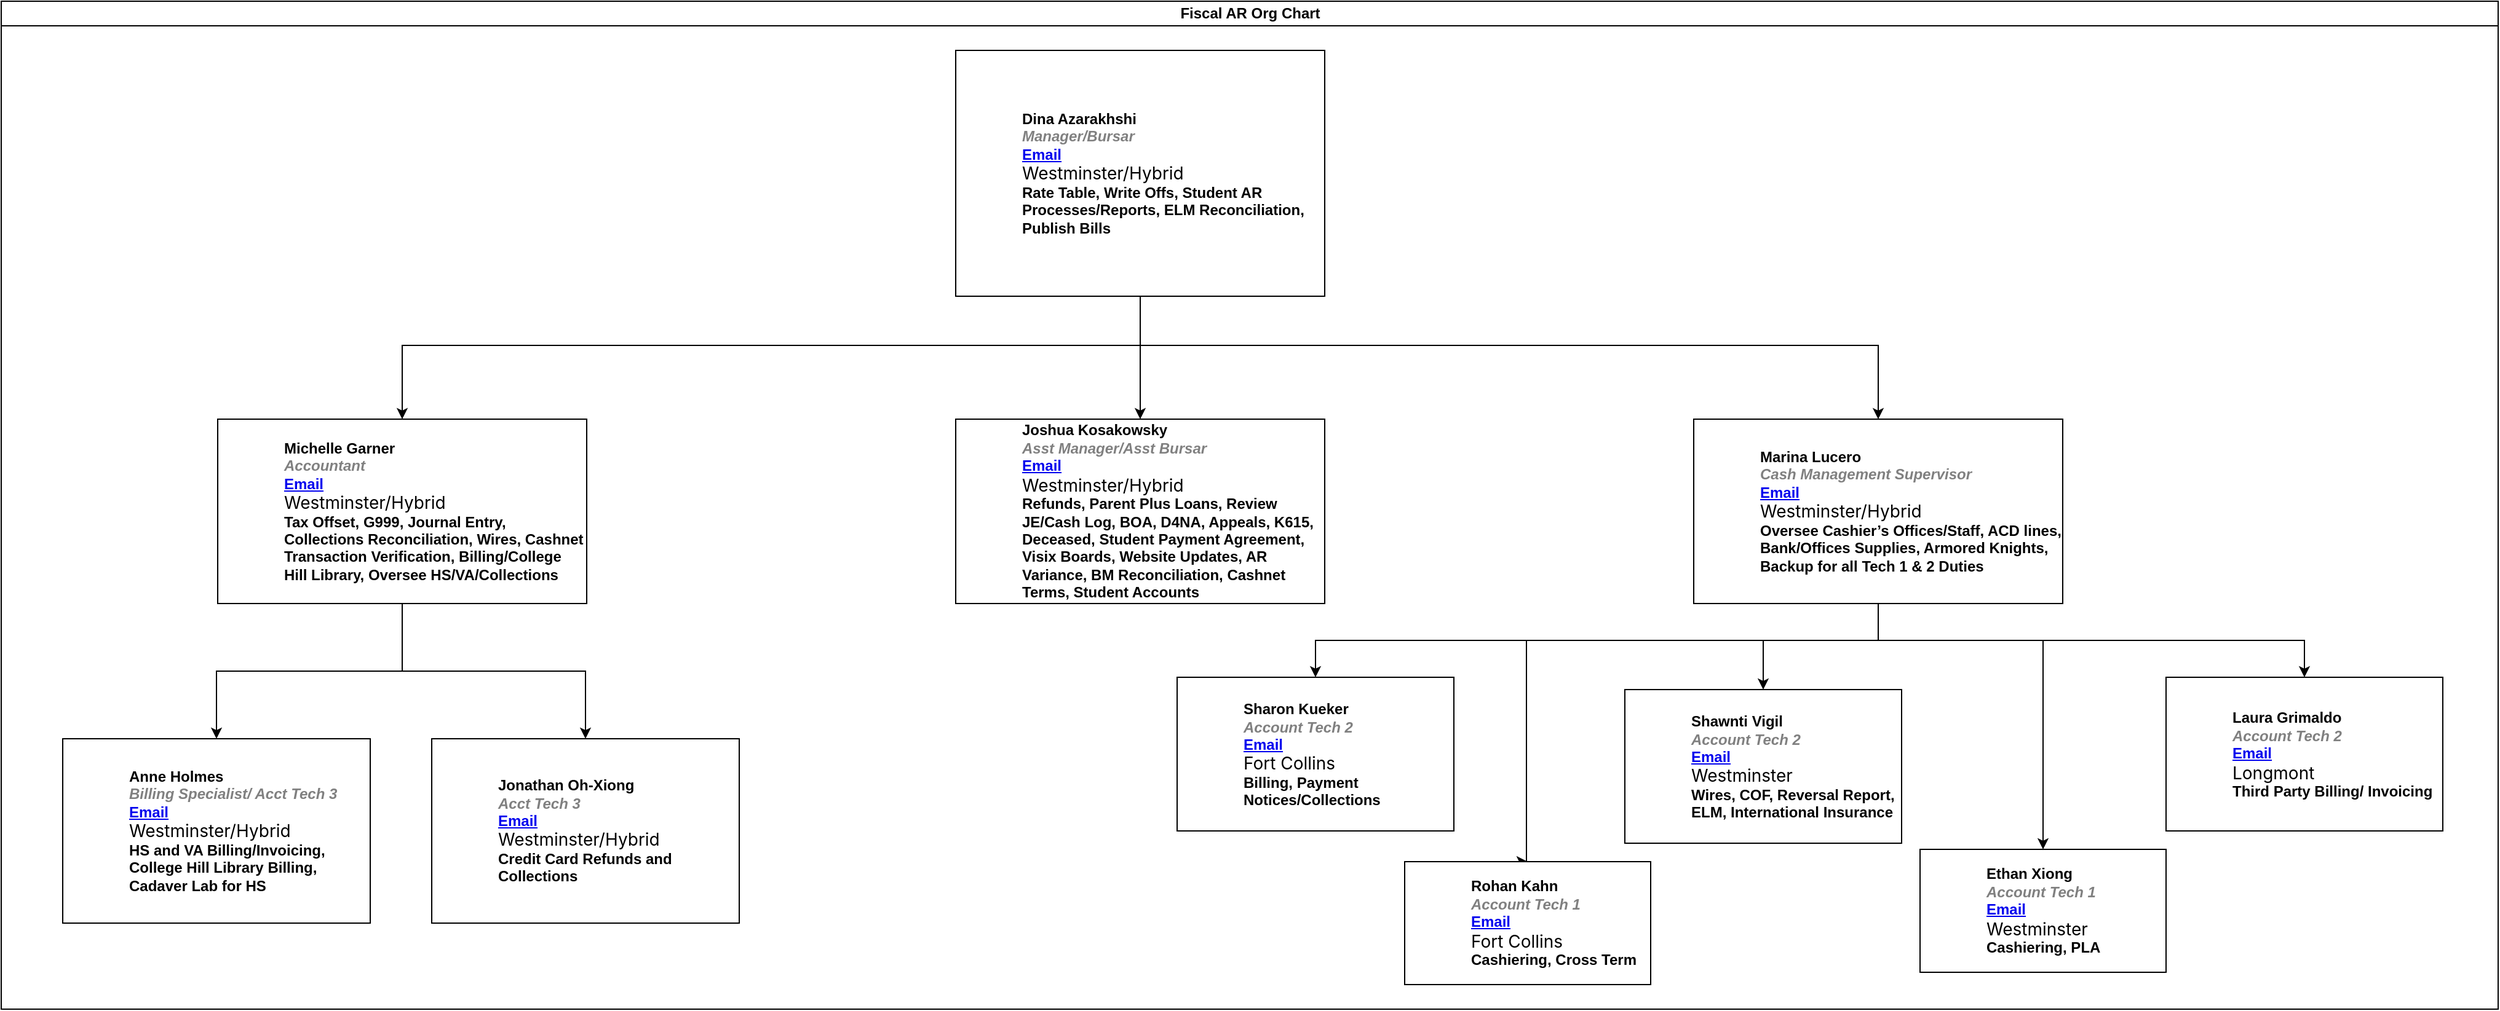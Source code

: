 <mxfile version="28.2.5" pages="3">
  <diagram id="prtHgNgQTEPvFCAcTncT" name="Current">
    <mxGraphModel dx="2216" dy="954" grid="1" gridSize="10" guides="1" tooltips="1" connect="1" arrows="1" fold="1" page="1" pageScale="1" pageWidth="827" pageHeight="1169" math="0" shadow="0">
      <root>
        <mxCell id="0" />
        <mxCell id="1" parent="0" />
        <mxCell id="dNxyNK7c78bLwvsdeMH5-11" value="Fiscal AR Org Chart" style="swimlane;html=1;startSize=20;horizontal=1;containerType=tree;glass=0;swimlaneLine=1;rounded=0;shadow=0;" parent="1" vertex="1">
          <mxGeometry width="2030" height="820" as="geometry">
            <mxRectangle x="-290" y="60" width="150" height="30" as="alternateBounds" />
          </mxGeometry>
        </mxCell>
        <mxCell id="KOA3y_Gjj6j5qlT28fj2-54" style="edgeStyle=orthogonalEdgeStyle;rounded=0;orthogonalLoop=1;jettySize=auto;html=1;entryX=0.5;entryY=0;entryDx=0;entryDy=0;" parent="dNxyNK7c78bLwvsdeMH5-11" source="dNxyNK7c78bLwvsdeMH5-12" target="dNxyNK7c78bLwvsdeMH5-16" edge="1">
          <mxGeometry relative="1" as="geometry" />
        </mxCell>
        <mxCell id="KOA3y_Gjj6j5qlT28fj2-55" style="edgeStyle=orthogonalEdgeStyle;rounded=0;orthogonalLoop=1;jettySize=auto;html=1;" parent="dNxyNK7c78bLwvsdeMH5-11" source="dNxyNK7c78bLwvsdeMH5-12" target="dNxyNK7c78bLwvsdeMH5-14" edge="1">
          <mxGeometry relative="1" as="geometry">
            <Array as="points">
              <mxPoint x="926" y="280" />
              <mxPoint x="326" y="280" />
            </Array>
          </mxGeometry>
        </mxCell>
        <mxCell id="KOA3y_Gjj6j5qlT28fj2-56" style="edgeStyle=orthogonalEdgeStyle;rounded=0;orthogonalLoop=1;jettySize=auto;html=1;entryX=0.5;entryY=0;entryDx=0;entryDy=0;" parent="dNxyNK7c78bLwvsdeMH5-11" source="dNxyNK7c78bLwvsdeMH5-12" target="dNxyNK7c78bLwvsdeMH5-18" edge="1">
          <mxGeometry relative="1" as="geometry">
            <Array as="points">
              <mxPoint x="926" y="280" />
              <mxPoint x="1526" y="280" />
            </Array>
          </mxGeometry>
        </mxCell>
        <UserObject label="%name%&lt;br&gt;&lt;i style=&quot;color: gray;&quot;&gt;%position%&lt;/i&gt;&lt;br&gt;&lt;a href=&quot;mailto:%email%&quot;&gt;Email&lt;/a&gt;&lt;div&gt;&lt;span style=&quot;font-family: -apple-system, BlinkMacSystemFont, &amp;quot;Segoe UI Variable&amp;quot;, &amp;quot;Segoe UI&amp;quot;, system-ui, ui-sans-serif, Helvetica, Arial, sans-serif, &amp;quot;Apple Color Emoji&amp;quot;, &amp;quot;Segoe UI Emoji&amp;quot;; font-size: 14px; font-weight: 400; background-color: rgb(255, 255, 255);&quot;&gt;%location%&lt;/span&gt;&lt;/div&gt;&lt;div&gt;%Duties%&lt;/div&gt;" name="Dina Azarakhshi" position="Manager/Bursar" location="Westminster/Hybrid" email="Dina.Azarakhshi@frontrange.edu" placeholders="1" link="" Duties="Rate Table, Write Offs, Student AR Processes/Reports, ELM Reconciliation, Publish Bills" id="dNxyNK7c78bLwvsdeMH5-12">
          <mxCell style="label;image=https://cdn3.iconfinder.com/data/icons/user-avatars-1/512/users-3-128.png;whiteSpace=wrap;html=1;rounded=0;glass=0;treeMoving=1;treeFolding=1;" parent="dNxyNK7c78bLwvsdeMH5-11" vertex="1">
            <mxGeometry x="776" y="40" width="300" height="200" as="geometry" />
          </mxCell>
        </UserObject>
        <mxCell id="KOA3y_Gjj6j5qlT28fj2-6" style="edgeStyle=orthogonalEdgeStyle;rounded=0;orthogonalLoop=1;jettySize=auto;html=1;entryX=0.5;entryY=0;entryDx=0;entryDy=0;" parent="dNxyNK7c78bLwvsdeMH5-11" source="dNxyNK7c78bLwvsdeMH5-14" target="KOA3y_Gjj6j5qlT28fj2-5" edge="1">
          <mxGeometry relative="1" as="geometry" />
        </mxCell>
        <UserObject label="%name%&lt;br&gt;&lt;i style=&quot;color: gray;&quot;&gt;%position%&lt;/i&gt;&lt;br&gt;&lt;a href=&quot;mailto:%email%&quot;&gt;Email&lt;/a&gt;&lt;div&gt;&lt;span style=&quot;font-family: -apple-system, BlinkMacSystemFont, &amp;quot;Segoe UI Variable&amp;quot;, &amp;quot;Segoe UI&amp;quot;, system-ui, ui-sans-serif, Helvetica, Arial, sans-serif, &amp;quot;Apple Color Emoji&amp;quot;, &amp;quot;Segoe UI Emoji&amp;quot;; font-size: 14px; font-weight: 400; background-color: rgb(255, 255, 255);&quot;&gt;%location%&lt;/span&gt;&lt;/div&gt;&lt;div&gt;%Duties%&lt;/div&gt;" name="Michelle Garner" position="Accountant" location="Westminster/Hybrid" email="Michelle.Garner@frontrange.edu" placeholders="1" link="" Duties="Tax Offset, G999, Journal Entry, Collections Reconciliation, Wires, Cashnet Transaction Verification, Billing/College Hill Library, Oversee HS/VA/Collections" id="dNxyNK7c78bLwvsdeMH5-14">
          <mxCell style="label;image=https://cdn3.iconfinder.com/data/icons/user-avatars-1/512/users-10-3-128.png;whiteSpace=wrap;html=1;rounded=0;glass=0;treeFolding=1;treeMoving=1;" parent="dNxyNK7c78bLwvsdeMH5-11" vertex="1">
            <mxGeometry x="176" y="340" width="300" height="150" as="geometry" />
          </mxCell>
        </UserObject>
        <UserObject label="%name%&lt;br&gt;&lt;i style=&quot;color: gray;&quot;&gt;%position%&lt;/i&gt;&lt;br&gt;&lt;a href=&quot;mailto:%email%&quot;&gt;Email&lt;/a&gt;&lt;div&gt;&lt;span style=&quot;font-family: -apple-system, BlinkMacSystemFont, &amp;quot;Segoe UI Variable&amp;quot;, &amp;quot;Segoe UI&amp;quot;, system-ui, ui-sans-serif, Helvetica, Arial, sans-serif, &amp;quot;Apple Color Emoji&amp;quot;, &amp;quot;Segoe UI Emoji&amp;quot;; font-size: 14px; font-weight: 400; background-color: rgb(255, 255, 255);&quot;&gt;%location%&lt;/span&gt;&lt;/div&gt;&lt;div&gt;%Duties%&lt;/div&gt;" name="Joshua Kosakowsky" position="Asst Manager/Asst Bursar" location="Westminster/Hybrid" email="Joshua.Kosakowsky@frontrange.edu" placeholders="1" link="" Duties="Refunds, Parent Plus Loans, Review JE/Cash Log, BOA, D4NA, Appeals, K615, Deceased, Student Payment Agreement, Visix Boards, Website Updates, AR Variance, BM Reconciliation, Cashnet Terms, Student Accounts" id="dNxyNK7c78bLwvsdeMH5-16">
          <mxCell style="label;image=https://cdn3.iconfinder.com/data/icons/user-avatars-1/512/users-9-2-128.png;whiteSpace=wrap;html=1;rounded=0;glass=0;treeFolding=1;treeMoving=1;" parent="dNxyNK7c78bLwvsdeMH5-11" vertex="1">
            <mxGeometry x="776" y="340" width="300" height="150" as="geometry" />
          </mxCell>
        </UserObject>
        <mxCell id="KOA3y_Gjj6j5qlT28fj2-43" style="edgeStyle=orthogonalEdgeStyle;rounded=0;orthogonalLoop=1;jettySize=auto;html=1;entryX=0.5;entryY=0;entryDx=0;entryDy=0;" parent="dNxyNK7c78bLwvsdeMH5-11" source="dNxyNK7c78bLwvsdeMH5-18" target="KOA3y_Gjj6j5qlT28fj2-17" edge="1">
          <mxGeometry relative="1" as="geometry">
            <Array as="points">
              <mxPoint x="1526" y="520" />
              <mxPoint x="1069" y="520" />
            </Array>
          </mxGeometry>
        </mxCell>
        <mxCell id="KOA3y_Gjj6j5qlT28fj2-44" style="rounded=0;orthogonalLoop=1;jettySize=auto;html=1;entryX=0.5;entryY=0;entryDx=0;entryDy=0;edgeStyle=orthogonalEdgeStyle;" parent="dNxyNK7c78bLwvsdeMH5-11" source="dNxyNK7c78bLwvsdeMH5-18" target="KOA3y_Gjj6j5qlT28fj2-28" edge="1">
          <mxGeometry relative="1" as="geometry">
            <Array as="points">
              <mxPoint x="1526" y="520" />
              <mxPoint x="1432" y="520" />
            </Array>
          </mxGeometry>
        </mxCell>
        <mxCell id="KOA3y_Gjj6j5qlT28fj2-45" style="edgeStyle=orthogonalEdgeStyle;rounded=0;orthogonalLoop=1;jettySize=auto;html=1;entryX=0.5;entryY=0;entryDx=0;entryDy=0;" parent="dNxyNK7c78bLwvsdeMH5-11" source="dNxyNK7c78bLwvsdeMH5-18" target="KOA3y_Gjj6j5qlT28fj2-21" edge="1">
          <mxGeometry relative="1" as="geometry">
            <Array as="points">
              <mxPoint x="1526" y="520" />
              <mxPoint x="1240" y="520" />
              <mxPoint x="1240" y="700" />
            </Array>
          </mxGeometry>
        </mxCell>
        <mxCell id="KOA3y_Gjj6j5qlT28fj2-47" style="edgeStyle=orthogonalEdgeStyle;rounded=0;orthogonalLoop=1;jettySize=auto;html=1;entryX=0.5;entryY=0;entryDx=0;entryDy=0;" parent="dNxyNK7c78bLwvsdeMH5-11" source="dNxyNK7c78bLwvsdeMH5-18" target="KOA3y_Gjj6j5qlT28fj2-32" edge="1">
          <mxGeometry relative="1" as="geometry">
            <Array as="points">
              <mxPoint x="1526" y="520" />
              <mxPoint x="1660" y="520" />
            </Array>
          </mxGeometry>
        </mxCell>
        <mxCell id="KOA3y_Gjj6j5qlT28fj2-51" style="edgeStyle=orthogonalEdgeStyle;rounded=0;orthogonalLoop=1;jettySize=auto;html=1;entryX=0.5;entryY=0;entryDx=0;entryDy=0;" parent="dNxyNK7c78bLwvsdeMH5-11" source="dNxyNK7c78bLwvsdeMH5-18" target="KOA3y_Gjj6j5qlT28fj2-34" edge="1">
          <mxGeometry relative="1" as="geometry">
            <Array as="points">
              <mxPoint x="1526" y="520" />
              <mxPoint x="1873" y="520" />
            </Array>
          </mxGeometry>
        </mxCell>
        <UserObject label="%name%&lt;br&gt;&lt;i style=&quot;color: gray;&quot;&gt;%position%&lt;/i&gt;&lt;br&gt;&lt;a href=&quot;mailto:%email%&quot;&gt;Email&lt;/a&gt;&lt;div&gt;&lt;span style=&quot;font-family: -apple-system, BlinkMacSystemFont, &amp;quot;Segoe UI Variable&amp;quot;, &amp;quot;Segoe UI&amp;quot;, system-ui, ui-sans-serif, Helvetica, Arial, sans-serif, &amp;quot;Apple Color Emoji&amp;quot;, &amp;quot;Segoe UI Emoji&amp;quot;; font-size: 14px; font-weight: 400; background-color: rgb(255, 255, 255);&quot;&gt;%location%&lt;/span&gt;&lt;/div&gt;&lt;div&gt;%Duties%&lt;/div&gt;" name="Marina Lucero" position="Cash Management Supervisor" location="Westminster/Hybrid" email="Marina.Lucero@frontrange.edu" link="" placeholders="1" Duties="Oversee Cashier’s Offices/Staff, ACD lines, Bank/Offices Supplies, Armored Knights, Backup for all Tech 1 &amp; 2 Duties" id="dNxyNK7c78bLwvsdeMH5-18">
          <mxCell style="label;image=https://cdn3.iconfinder.com/data/icons/user-avatars-1/512/users-2-128.png;whiteSpace=wrap;html=1;rounded=0;glass=0;" parent="dNxyNK7c78bLwvsdeMH5-11" vertex="1">
            <mxGeometry x="1376" y="340" width="300" height="150" as="geometry" />
          </mxCell>
        </UserObject>
        <UserObject label="%name%&lt;br&gt;&lt;i style=&quot;color: gray;&quot;&gt;%position%&lt;/i&gt;&lt;br&gt;&lt;a href=&quot;mailto:%email%&quot;&gt;Email&lt;/a&gt;&lt;div&gt;&lt;span style=&quot;font-family: -apple-system, BlinkMacSystemFont, &amp;quot;Segoe UI Variable&amp;quot;, &amp;quot;Segoe UI&amp;quot;, system-ui, ui-sans-serif, Helvetica, Arial, sans-serif, &amp;quot;Apple Color Emoji&amp;quot;, &amp;quot;Segoe UI Emoji&amp;quot;; font-size: 14px; font-weight: 400; background-color: rgb(255, 255, 255);&quot;&gt;%location%&lt;/span&gt;&lt;/div&gt;&lt;div&gt;%Duties%&lt;/div&gt;" name="Anne Holmes" position="Billing Specialist/ Acct Tech 3" location="Westminster/Hybrid" email="Anne.Holmes@frontrange.edu" placeholders="1" link="" Duties="HS and VA Billing/Invoicing, College Hill Library Billing, Cadaver Lab for HS" id="KOA3y_Gjj6j5qlT28fj2-5">
          <mxCell style="label;image=https://cdn3.iconfinder.com/data/icons/user-avatars-1/512/users-9-2-128.png;whiteSpace=wrap;html=1;rounded=0;glass=0;treeFolding=1;treeMoving=1;" parent="dNxyNK7c78bLwvsdeMH5-11" vertex="1">
            <mxGeometry x="50" y="600" width="250" height="150" as="geometry" />
          </mxCell>
        </UserObject>
        <UserObject label="%name%&lt;br&gt;&lt;i style=&quot;color: gray;&quot;&gt;%position%&lt;/i&gt;&lt;br&gt;&lt;a href=&quot;mailto:%email%&quot;&gt;Email&lt;/a&gt;&lt;div&gt;&lt;span style=&quot;font-family: -apple-system, BlinkMacSystemFont, &amp;quot;Segoe UI Variable&amp;quot;, &amp;quot;Segoe UI&amp;quot;, system-ui, ui-sans-serif, Helvetica, Arial, sans-serif, &amp;quot;Apple Color Emoji&amp;quot;, &amp;quot;Segoe UI Emoji&amp;quot;; font-size: 14px; font-weight: 400; background-color: rgb(255, 255, 255);&quot;&gt;%location%&lt;/span&gt;&lt;/div&gt;&lt;div&gt;%Duties%&lt;/div&gt;" name="Jonathan Oh-Xiong" position="Acct Tech 3" location="Westminster/Hybrid" email="Jonathan.Oh-Xiong@frontrange.edu" placeholders="1" link="" Duties="Credit Card Refunds and Collections" id="KOA3y_Gjj6j5qlT28fj2-8">
          <mxCell style="label;image=https://cdn3.iconfinder.com/data/icons/user-avatars-1/512/users-9-2-128.png;whiteSpace=wrap;html=1;rounded=0;glass=0;treeFolding=1;treeMoving=1;" parent="dNxyNK7c78bLwvsdeMH5-11" vertex="1">
            <mxGeometry x="350" y="600" width="250" height="150" as="geometry" />
          </mxCell>
        </UserObject>
        <mxCell id="KOA3y_Gjj6j5qlT28fj2-9" style="edgeStyle=orthogonalEdgeStyle;rounded=0;orthogonalLoop=1;jettySize=auto;html=1;entryX=0.5;entryY=0;entryDx=0;entryDy=0;" parent="dNxyNK7c78bLwvsdeMH5-11" source="dNxyNK7c78bLwvsdeMH5-14" target="KOA3y_Gjj6j5qlT28fj2-8" edge="1">
          <mxGeometry relative="1" as="geometry">
            <mxPoint x="313.5" y="500" as="targetPoint" />
          </mxGeometry>
        </mxCell>
        <UserObject label="%name%&lt;br&gt;&lt;i style=&quot;color: gray;&quot;&gt;%position%&lt;/i&gt;&lt;br&gt;&lt;a href=&quot;mailto:%email%&quot;&gt;Email&lt;/a&gt;&lt;div&gt;&lt;span style=&quot;font-family: -apple-system, BlinkMacSystemFont, &amp;quot;Segoe UI Variable&amp;quot;, &amp;quot;Segoe UI&amp;quot;, system-ui, ui-sans-serif, Helvetica, Arial, sans-serif, &amp;quot;Apple Color Emoji&amp;quot;, &amp;quot;Segoe UI Emoji&amp;quot;; font-size: 14px; font-weight: 400; background-color: rgb(255, 255, 255);&quot;&gt;%location%&lt;/span&gt;&lt;/div&gt;&lt;div&gt;%Duties%&lt;/div&gt;" name="Sharon Kueker" position="Account Tech 2" location="Fort Collins" email="Sharon.Kueker@frontrange.edu" link="" placeholders="1" Duties="Billing, Payment Notices/Collections" id="KOA3y_Gjj6j5qlT28fj2-17">
          <mxCell style="label;image=https://cdn3.iconfinder.com/data/icons/user-avatars-1/512/users-2-128.png;whiteSpace=wrap;html=1;rounded=0;glass=0;" parent="dNxyNK7c78bLwvsdeMH5-11" vertex="1">
            <mxGeometry x="956" y="550" width="225" height="125" as="geometry" />
          </mxCell>
        </UserObject>
        <UserObject label="%name%&lt;br&gt;&lt;i style=&quot;color: gray;&quot;&gt;%position%&lt;/i&gt;&lt;br&gt;&lt;a href=&quot;mailto:%email%&quot;&gt;Email&lt;/a&gt;&lt;div&gt;&lt;span style=&quot;font-family: -apple-system, BlinkMacSystemFont, &amp;quot;Segoe UI Variable&amp;quot;, &amp;quot;Segoe UI&amp;quot;, system-ui, ui-sans-serif, Helvetica, Arial, sans-serif, &amp;quot;Apple Color Emoji&amp;quot;, &amp;quot;Segoe UI Emoji&amp;quot;; font-size: 14px; font-weight: 400; background-color: rgb(255, 255, 255);&quot;&gt;%location%&lt;/span&gt;&lt;/div&gt;&lt;div&gt;%Duties%&lt;/div&gt;" name="Rohan Kahn" position="Account Tech 1" location="Fort Collins" email="Rohan.Kahn@frontrange.edu" link="" placeholders="1" Duties="Cashiering, Cross Term" id="KOA3y_Gjj6j5qlT28fj2-21">
          <mxCell style="label;image=https://cdn3.iconfinder.com/data/icons/user-avatars-1/512/users-2-128.png;whiteSpace=wrap;html=1;rounded=0;glass=0;" parent="dNxyNK7c78bLwvsdeMH5-11" vertex="1">
            <mxGeometry x="1141" y="700" width="200" height="100" as="geometry" />
          </mxCell>
        </UserObject>
        <UserObject label="%name%&lt;br&gt;&lt;i style=&quot;color: gray;&quot;&gt;%position%&lt;/i&gt;&lt;br&gt;&lt;a href=&quot;mailto:%email%&quot;&gt;Email&lt;/a&gt;&lt;div&gt;&lt;span style=&quot;font-family: -apple-system, BlinkMacSystemFont, &amp;quot;Segoe UI Variable&amp;quot;, &amp;quot;Segoe UI&amp;quot;, system-ui, ui-sans-serif, Helvetica, Arial, sans-serif, &amp;quot;Apple Color Emoji&amp;quot;, &amp;quot;Segoe UI Emoji&amp;quot;; font-size: 14px; font-weight: 400; background-color: rgb(255, 255, 255);&quot;&gt;%location%&lt;/span&gt;&lt;/div&gt;&lt;div&gt;%Duties%&lt;/div&gt;" name="Shawnti Vigil" position="Account Tech 2" location="Westminster" email="Shawnti.Vigil@frontrange.edu" link="" placeholders="1" Duties="Wires, COF, Reversal Report, ELM,  International Insurance" id="KOA3y_Gjj6j5qlT28fj2-28">
          <mxCell style="label;image=https://cdn3.iconfinder.com/data/icons/user-avatars-1/512/users-2-128.png;whiteSpace=wrap;html=1;rounded=0;glass=0;" parent="dNxyNK7c78bLwvsdeMH5-11" vertex="1">
            <mxGeometry x="1320" y="560" width="225" height="125" as="geometry" />
          </mxCell>
        </UserObject>
        <UserObject label="%name%&lt;br&gt;&lt;i style=&quot;color: gray;&quot;&gt;%position%&lt;/i&gt;&lt;br&gt;&lt;a href=&quot;mailto:%email%&quot;&gt;Email&lt;/a&gt;&lt;div&gt;&lt;span style=&quot;font-family: -apple-system, BlinkMacSystemFont, &amp;quot;Segoe UI Variable&amp;quot;, &amp;quot;Segoe UI&amp;quot;, system-ui, ui-sans-serif, Helvetica, Arial, sans-serif, &amp;quot;Apple Color Emoji&amp;quot;, &amp;quot;Segoe UI Emoji&amp;quot;; font-size: 14px; font-weight: 400; background-color: rgb(255, 255, 255);&quot;&gt;%location%&lt;/span&gt;&lt;/div&gt;&lt;div&gt;%Duties%&lt;/div&gt;" name="Laura Grimaldo" position="Account Tech 2" location="Longmont" email="Laura.Grimaldo@frontrange.edu" link="" placeholders="1" Duties="Third Party Billing/ Invoicing" id="KOA3y_Gjj6j5qlT28fj2-34">
          <mxCell style="label;image=https://cdn3.iconfinder.com/data/icons/user-avatars-1/512/users-2-128.png;whiteSpace=wrap;html=1;rounded=0;glass=0;" parent="dNxyNK7c78bLwvsdeMH5-11" vertex="1">
            <mxGeometry x="1760" y="550" width="225" height="125" as="geometry" />
          </mxCell>
        </UserObject>
        <UserObject label="%name%&lt;br&gt;&lt;i style=&quot;color: gray;&quot;&gt;%position%&lt;/i&gt;&lt;br&gt;&lt;a href=&quot;mailto:%email%&quot;&gt;Email&lt;/a&gt;&lt;div&gt;&lt;span style=&quot;font-family: -apple-system, BlinkMacSystemFont, &amp;quot;Segoe UI Variable&amp;quot;, &amp;quot;Segoe UI&amp;quot;, system-ui, ui-sans-serif, Helvetica, Arial, sans-serif, &amp;quot;Apple Color Emoji&amp;quot;, &amp;quot;Segoe UI Emoji&amp;quot;; font-size: 14px; font-weight: 400; background-color: rgb(255, 255, 255);&quot;&gt;%location%&lt;/span&gt;&lt;/div&gt;&lt;div&gt;%Duties%&lt;/div&gt;" name="Ethan Xiong" position="Account Tech 1" location="Westminster" email="Ethan.Xiong@frontrange.edu" link="" placeholders="1" Duties="Cashiering, PLA" id="KOA3y_Gjj6j5qlT28fj2-32">
          <mxCell style="label;image=https://cdn3.iconfinder.com/data/icons/user-avatars-1/512/users-2-128.png;whiteSpace=wrap;html=1;rounded=0;glass=0;" parent="dNxyNK7c78bLwvsdeMH5-11" vertex="1">
            <mxGeometry x="1560" y="690" width="200" height="100" as="geometry" />
          </mxCell>
        </UserObject>
      </root>
    </mxGraphModel>
  </diagram>
  <diagram name="Current Simp" id="L3KJB3qS7a1krc_2wtsv">
    <mxGraphModel dx="1615" dy="865" grid="1" gridSize="10" guides="1" tooltips="1" connect="1" arrows="1" fold="1" page="1" pageScale="1" pageWidth="827" pageHeight="1169" math="0" shadow="0">
      <root>
        <mxCell id="7CjRVH_cydRTyCtGGqEr-0" />
        <mxCell id="7CjRVH_cydRTyCtGGqEr-1" parent="7CjRVH_cydRTyCtGGqEr-0" />
        <mxCell id="7CjRVH_cydRTyCtGGqEr-2" value="Fiscal AR Org Chart" style="swimlane;html=1;startSize=20;horizontal=1;containerType=tree;glass=0;swimlaneLine=1;rounded=0;shadow=0;" vertex="1" parent="7CjRVH_cydRTyCtGGqEr-1">
          <mxGeometry width="1380" height="600" as="geometry">
            <mxRectangle x="-290" y="60" width="150" height="30" as="alternateBounds" />
          </mxGeometry>
        </mxCell>
        <mxCell id="Lj19DwpWiSqvWplCZSML-106" style="edgeStyle=orthogonalEdgeStyle;rounded=0;orthogonalLoop=1;jettySize=auto;html=1;entryX=0.5;entryY=0;entryDx=0;entryDy=0;" edge="1" parent="7CjRVH_cydRTyCtGGqEr-2" source="7CjRVH_cydRTyCtGGqEr-6" target="Lj19DwpWiSqvWplCZSML-84">
          <mxGeometry relative="1" as="geometry" />
        </mxCell>
        <mxCell id="Lj19DwpWiSqvWplCZSML-109" style="edgeStyle=orthogonalEdgeStyle;rounded=0;orthogonalLoop=1;jettySize=auto;html=1;entryX=0.5;entryY=0;entryDx=0;entryDy=0;" edge="1" parent="7CjRVH_cydRTyCtGGqEr-2" source="7CjRVH_cydRTyCtGGqEr-6" target="Lj19DwpWiSqvWplCZSML-24">
          <mxGeometry relative="1" as="geometry">
            <Array as="points">
              <mxPoint x="577" y="160" />
              <mxPoint x="277" y="160" />
            </Array>
          </mxGeometry>
        </mxCell>
        <mxCell id="Lj19DwpWiSqvWplCZSML-110" style="edgeStyle=orthogonalEdgeStyle;rounded=0;orthogonalLoop=1;jettySize=auto;html=1;entryX=0.5;entryY=0;entryDx=0;entryDy=0;" edge="1" parent="7CjRVH_cydRTyCtGGqEr-2" source="7CjRVH_cydRTyCtGGqEr-6" target="Lj19DwpWiSqvWplCZSML-89">
          <mxGeometry relative="1" as="geometry">
            <Array as="points">
              <mxPoint x="577" y="160" />
              <mxPoint x="877" y="160" />
            </Array>
          </mxGeometry>
        </mxCell>
        <UserObject label="%name%&lt;br&gt;&lt;i style=&quot;color: gray;&quot;&gt;%position%&lt;/i&gt;" name="Dina Azarakhshi" position="Manager/Bursar" location="Westminster/Hybrid" email="Dina.Azarakhshi@frontrange.edu" placeholders="1" link="" Duties="Rate Table, Write Offs, Student AR Processes/Reports, ELM Reconciliation, Publish Bills" id="7CjRVH_cydRTyCtGGqEr-6">
          <mxCell style="label;image=https://cdn3.iconfinder.com/data/icons/user-avatars-1/512/users-3-128.png;whiteSpace=wrap;html=1;rounded=0;glass=0;treeMoving=1;treeFolding=1;align=center;" vertex="1" parent="7CjRVH_cydRTyCtGGqEr-2">
            <mxGeometry x="477" y="50" width="200" height="75" as="geometry" />
          </mxCell>
        </UserObject>
        <mxCell id="Lj19DwpWiSqvWplCZSML-111" style="edgeStyle=orthogonalEdgeStyle;rounded=0;orthogonalLoop=1;jettySize=auto;html=1;entryX=0.5;entryY=0;entryDx=0;entryDy=0;" edge="1" parent="7CjRVH_cydRTyCtGGqEr-2" source="Lj19DwpWiSqvWplCZSML-24" target="Lj19DwpWiSqvWplCZSML-56">
          <mxGeometry relative="1" as="geometry" />
        </mxCell>
        <mxCell id="Lj19DwpWiSqvWplCZSML-112" style="edgeStyle=orthogonalEdgeStyle;rounded=0;orthogonalLoop=1;jettySize=auto;html=1;entryX=0.5;entryY=0;entryDx=0;entryDy=0;" edge="1" parent="7CjRVH_cydRTyCtGGqEr-2" source="Lj19DwpWiSqvWplCZSML-24" target="Lj19DwpWiSqvWplCZSML-28">
          <mxGeometry relative="1" as="geometry" />
        </mxCell>
        <UserObject label="%name%&lt;br&gt;&lt;i style=&quot;color: gray;&quot;&gt;%position%&lt;/i&gt;" name="Michelle Garner" position="Accounts Receivable Accountant" location="Westminster/Hybrid" email="Michelle.Garner@frontrange.edu" placeholders="1" link="" Duties="Tax Offset, G999, Journal Entry, Collections Reconciliation, Wires, Cashnet Transaction Verification, Billing/College Hill Library, Oversee HS/VA/Collections" id="Lj19DwpWiSqvWplCZSML-24">
          <mxCell style="label;image=https://cdn3.iconfinder.com/data/icons/user-avatars-1/512/users-3-128.png;whiteSpace=wrap;html=1;rounded=0;glass=0;treeMoving=1;treeFolding=1;" vertex="1" parent="7CjRVH_cydRTyCtGGqEr-2">
            <mxGeometry x="177" y="200" width="200" height="75" as="geometry" />
          </mxCell>
        </UserObject>
        <UserObject label="%name%&lt;br&gt;&lt;i style=&quot;color: gray;&quot;&gt;%position%&lt;/i&gt;" name="Jonathan Oh-Xiong" position="Accounting Technician III" location="Westminster/Hybrid" email="Jonathan.Oh-Xiong@frontrange.edu" placeholders="1" link="" Duties="Credit Card Refunds and Collections" id="Lj19DwpWiSqvWplCZSML-28">
          <mxCell style="label;image=https://cdn3.iconfinder.com/data/icons/user-avatars-1/512/users-9-2-128.png;whiteSpace=wrap;html=1;rounded=0;glass=0;treeFolding=1;treeMoving=1;" vertex="1" parent="7CjRVH_cydRTyCtGGqEr-2">
            <mxGeometry x="277" y="350" width="200" height="75" as="geometry" />
          </mxCell>
        </UserObject>
        <UserObject label="%name%&lt;br&gt;&lt;i style=&quot;color: gray;&quot;&gt;%position%&lt;/i&gt;" name="Anne Holmes" position="AR Billing Specialist/ Accounting Technician III" location="Longmont/Hybrid" email="Anne.Holmes@frontrange.edu" placeholders="1" link="" Duties="HS and VA Billing/Invoicing, College Hill Library Billing, Cadaver Lab for HS" id="Lj19DwpWiSqvWplCZSML-56">
          <mxCell style="label;image=https://cdn3.iconfinder.com/data/icons/user-avatars-1/512/users-3-128.png;whiteSpace=wrap;html=1;rounded=0;glass=0;treeMoving=1;treeFolding=1;" vertex="1" parent="7CjRVH_cydRTyCtGGqEr-2">
            <mxGeometry x="52" y="350" width="200" height="75" as="geometry" />
          </mxCell>
        </UserObject>
        <UserObject label="%name%&lt;br&gt;&lt;i style=&quot;color: gray;&quot;&gt;%position%&lt;/i&gt;" name="Joshua Kosakowsky" position="Assistant Manager/ Assistant Bursar" location="Westminster/Hybrid" email="Joshua.Kosakowsky@frontrange.edu" placeholders="1" link="" Duties="Refunds, Parent Plus Loans, Review JE/Cash Log, BOA, D4NA, Appeals, K615, Deceased, Student Payment Agreement, Visix Boards, Website Updates, AR Variance, BM Reconciliation, Cashnet Terms, Student Accounts" id="Lj19DwpWiSqvWplCZSML-84">
          <mxCell style="label;image=https://cdn3.iconfinder.com/data/icons/user-avatars-1/512/users-10-3-128.png;whiteSpace=wrap;html=1;rounded=0;glass=0;treeFolding=1;treeMoving=1;" vertex="1" parent="7CjRVH_cydRTyCtGGqEr-2">
            <mxGeometry x="477" y="200" width="200" height="75" as="geometry" />
          </mxCell>
        </UserObject>
        <UserObject label="%name%&lt;br&gt;&lt;i style=&quot;color: gray;&quot;&gt;%position%&lt;/i&gt;" name="James Dickinson" position="Accounting Technician I" location="Fort Collins" email="James.Dickinson@frontrange.edu" link="" placeholders="1" Duties="Cross Term" id="Lj19DwpWiSqvWplCZSML-85">
          <mxCell style="label;image=https://cdn3.iconfinder.com/data/icons/user-avatars-1/512/users-2-128.png;whiteSpace=wrap;html=1;rounded=0;glass=0;" vertex="1" parent="7CjRVH_cydRTyCtGGqEr-2">
            <mxGeometry x="777" y="500" width="200" height="75" as="geometry" />
          </mxCell>
        </UserObject>
        <mxCell id="Lj19DwpWiSqvWplCZSML-116" style="edgeStyle=orthogonalEdgeStyle;rounded=0;orthogonalLoop=1;jettySize=auto;html=1;entryX=0.5;entryY=0;entryDx=0;entryDy=0;" edge="1" parent="7CjRVH_cydRTyCtGGqEr-2" source="Lj19DwpWiSqvWplCZSML-89" target="Lj19DwpWiSqvWplCZSML-85">
          <mxGeometry relative="1" as="geometry" />
        </mxCell>
        <mxCell id="Lj19DwpWiSqvWplCZSML-117" style="edgeStyle=orthogonalEdgeStyle;rounded=0;orthogonalLoop=1;jettySize=auto;html=1;entryX=0.5;entryY=0;entryDx=0;entryDy=0;" edge="1" parent="7CjRVH_cydRTyCtGGqEr-2" source="Lj19DwpWiSqvWplCZSML-89" target="Lj19DwpWiSqvWplCZSML-103">
          <mxGeometry relative="1" as="geometry">
            <Array as="points">
              <mxPoint x="877" y="320" />
              <mxPoint x="750" y="320" />
            </Array>
          </mxGeometry>
        </mxCell>
        <mxCell id="Lj19DwpWiSqvWplCZSML-119" style="edgeStyle=orthogonalEdgeStyle;rounded=0;orthogonalLoop=1;jettySize=auto;html=1;entryX=0.5;entryY=0;entryDx=0;entryDy=0;" edge="1" parent="7CjRVH_cydRTyCtGGqEr-2" source="Lj19DwpWiSqvWplCZSML-89" target="Lj19DwpWiSqvWplCZSML-104">
          <mxGeometry relative="1" as="geometry">
            <Array as="points">
              <mxPoint x="877" y="320" />
              <mxPoint x="1000" y="320" />
            </Array>
          </mxGeometry>
        </mxCell>
        <mxCell id="Lj19DwpWiSqvWplCZSML-120" style="edgeStyle=orthogonalEdgeStyle;rounded=0;orthogonalLoop=1;jettySize=auto;html=1;entryX=0.5;entryY=0;entryDx=0;entryDy=0;" edge="1" parent="7CjRVH_cydRTyCtGGqEr-2" source="Lj19DwpWiSqvWplCZSML-89" target="Lj19DwpWiSqvWplCZSML-105">
          <mxGeometry relative="1" as="geometry">
            <Array as="points">
              <mxPoint x="877" y="320" />
              <mxPoint x="1250" y="320" />
            </Array>
          </mxGeometry>
        </mxCell>
        <UserObject label="%name%&lt;br&gt;&lt;i style=&quot;color: gray;&quot;&gt;%position%&lt;/i&gt;" name="Marina Lucero" position="Cash Management Supervisor" location="Westminster/Hybrid" email="Marina.Lucero@frontrange.edu" placeholders="1" link="" Duties="Oversee Cashier’s Offices/Staff, ACD lines, Bank/Offices Supplies, Armored Knights, Backup for all Tech 1 &amp; 2 Duties" id="Lj19DwpWiSqvWplCZSML-89">
          <mxCell style="label;image=https://cdn3.iconfinder.com/data/icons/user-avatars-1/512/users-3-128.png;whiteSpace=wrap;html=1;rounded=0;glass=0;treeMoving=1;treeFolding=1;" vertex="1" parent="7CjRVH_cydRTyCtGGqEr-2">
            <mxGeometry x="777" y="200" width="200" height="75" as="geometry" />
          </mxCell>
        </UserObject>
        <UserObject label="%name%&lt;br&gt;&lt;i style=&quot;color: gray;&quot;&gt;%position%&lt;/i&gt;" name="Sharon Kueker" position="Accounting Technician II" location="Fort Collins" email="Sharon.Kueker@frontrange.edu" placeholders="1" link="" Duties="Billing, Payment Notices/Collections" id="Lj19DwpWiSqvWplCZSML-103">
          <mxCell style="label;image=https://cdn3.iconfinder.com/data/icons/user-avatars-1/512/users-3-128.png;whiteSpace=wrap;html=1;rounded=0;glass=0;treeMoving=1;treeFolding=1;" vertex="1" parent="7CjRVH_cydRTyCtGGqEr-2">
            <mxGeometry x="650" y="400" width="200" height="75" as="geometry" />
          </mxCell>
        </UserObject>
        <UserObject label="%name%&lt;br&gt;&lt;i style=&quot;color: gray;&quot;&gt;%position%&lt;/i&gt;" name="Shawnti Vigil" position="Accounting Technician II" location="Westminster" email="Shawnti.Vigil@frontrange.edu" placeholders="1" link="" Duties="Wires, COF, Reversal Report, ELM, PLA’s, International Insurance" id="Lj19DwpWiSqvWplCZSML-104">
          <mxCell style="label;image=https://cdn3.iconfinder.com/data/icons/user-avatars-1/512/users-3-128.png;whiteSpace=wrap;html=1;rounded=0;glass=0;treeMoving=1;treeFolding=1;" vertex="1" parent="7CjRVH_cydRTyCtGGqEr-2">
            <mxGeometry x="900" y="400" width="200" height="75" as="geometry" />
          </mxCell>
        </UserObject>
        <UserObject label="%name%&lt;br&gt;&lt;i style=&quot;color: gray;&quot;&gt;%position%&lt;/i&gt;" name="Laura Grimaldo" position="Accounting Technician II" location="Longmont" email="Laura.Grimaldo@frontrange.edu" placeholders="1" link="" Duties="Third Party Billing/ Invoicing" id="Lj19DwpWiSqvWplCZSML-105">
          <mxCell style="label;image=https://cdn3.iconfinder.com/data/icons/user-avatars-1/512/users-3-128.png;whiteSpace=wrap;html=1;rounded=0;glass=0;treeMoving=1;treeFolding=1;" vertex="1" parent="7CjRVH_cydRTyCtGGqEr-2">
            <mxGeometry x="1150" y="400" width="200" height="75" as="geometry" />
          </mxCell>
        </UserObject>
      </root>
    </mxGraphModel>
  </diagram>
  <diagram id="ewkFsnCR2pDEiCqA6YCn" name="Proposed">
    <mxGraphModel dx="2583" dy="1243" grid="1" gridSize="10" guides="1" tooltips="1" connect="1" arrows="1" fold="1" page="1" pageScale="1" pageWidth="850" pageHeight="1100" math="0" shadow="0">
      <root>
        <mxCell id="0" />
        <mxCell id="1" parent="0" />
        <mxCell id="mmfWpYS0T2q381ey2DWb-1" value="Fiscal AR Org Chart" style="swimlane;html=1;startSize=20;horizontal=1;containerType=tree;glass=0;swimlaneLine=1;rounded=0;shadow=0;" vertex="1" parent="1">
          <mxGeometry width="2320" height="1100" as="geometry">
            <mxRectangle x="-290" y="60" width="150" height="30" as="alternateBounds" />
          </mxGeometry>
        </mxCell>
        <mxCell id="mmfWpYS0T2q381ey2DWb-2" style="edgeStyle=orthogonalEdgeStyle;rounded=0;orthogonalLoop=1;jettySize=auto;html=1;entryX=0.5;entryY=0;entryDx=0;entryDy=0;" edge="1" parent="mmfWpYS0T2q381ey2DWb-1" source="mmfWpYS0T2q381ey2DWb-6" target="mmfWpYS0T2q381ey2DWb-10">
          <mxGeometry relative="1" as="geometry" />
        </mxCell>
        <mxCell id="mmfWpYS0T2q381ey2DWb-3" style="edgeStyle=orthogonalEdgeStyle;rounded=0;orthogonalLoop=1;jettySize=auto;html=1;" edge="1" parent="mmfWpYS0T2q381ey2DWb-1" source="mmfWpYS0T2q381ey2DWb-6" target="mmfWpYS0T2q381ey2DWb-8">
          <mxGeometry relative="1" as="geometry">
            <Array as="points">
              <mxPoint x="926" y="280" />
              <mxPoint x="326" y="280" />
            </Array>
          </mxGeometry>
        </mxCell>
        <mxCell id="mmfWpYS0T2q381ey2DWb-4" style="edgeStyle=orthogonalEdgeStyle;rounded=0;orthogonalLoop=1;jettySize=auto;html=1;entryX=0.5;entryY=0;entryDx=0;entryDy=0;" edge="1" parent="mmfWpYS0T2q381ey2DWb-1" source="mmfWpYS0T2q381ey2DWb-6" target="mmfWpYS0T2q381ey2DWb-18">
          <mxGeometry relative="1" as="geometry">
            <Array as="points">
              <mxPoint x="926" y="280" />
              <mxPoint x="1526" y="280" />
            </Array>
          </mxGeometry>
        </mxCell>
        <mxCell id="x5ET5GpdkbGCLUOih6cy-7" style="edgeStyle=orthogonalEdgeStyle;rounded=0;orthogonalLoop=1;jettySize=auto;html=1;entryX=0.5;entryY=0;entryDx=0;entryDy=0;" edge="1" parent="mmfWpYS0T2q381ey2DWb-1" source="mmfWpYS0T2q381ey2DWb-6" target="mmfWpYS0T2q381ey2DWb-29">
          <mxGeometry relative="1" as="geometry">
            <Array as="points">
              <mxPoint x="926" y="310" />
              <mxPoint x="745" y="310" />
            </Array>
          </mxGeometry>
        </mxCell>
        <UserObject label="%name%&lt;br&gt;&lt;i style=&quot;color: gray;&quot;&gt;%position%&lt;/i&gt;&lt;br&gt;&lt;a href=&quot;mailto:%email%&quot;&gt;Email&lt;/a&gt;&lt;div&gt;&lt;span style=&quot;font-family: -apple-system, BlinkMacSystemFont, &amp;quot;Segoe UI Variable&amp;quot;, &amp;quot;Segoe UI&amp;quot;, system-ui, ui-sans-serif, Helvetica, Arial, sans-serif, &amp;quot;Apple Color Emoji&amp;quot;, &amp;quot;Segoe UI Emoji&amp;quot;; font-size: 14px; font-weight: 400; background-color: rgb(255, 255, 255);&quot;&gt;%location%&lt;/span&gt;&lt;/div&gt;&lt;div&gt;%Duties%&lt;/div&gt;" name="Dina Azarakhshi" position="Manager/Bursar" location="Westminster/Hybrid" email="Dina.Azarakhshi@frontrange.edu" placeholders="1" link="" Duties="Rate Table, Write Offs, Student AR Processes/Reports, ELM Reconciliation, Publish Bills" id="mmfWpYS0T2q381ey2DWb-6">
          <mxCell style="label;image=https://cdn3.iconfinder.com/data/icons/user-avatars-1/512/users-3-128.png;whiteSpace=wrap;html=1;rounded=0;glass=0;treeMoving=1;treeFolding=1;" vertex="1" parent="mmfWpYS0T2q381ey2DWb-1">
            <mxGeometry x="776" y="40" width="300" height="200" as="geometry" />
          </mxCell>
        </UserObject>
        <mxCell id="mmfWpYS0T2q381ey2DWb-7" style="edgeStyle=orthogonalEdgeStyle;rounded=0;orthogonalLoop=1;jettySize=auto;html=1;entryX=0.5;entryY=0;entryDx=0;entryDy=0;" edge="1" parent="mmfWpYS0T2q381ey2DWb-1" source="mmfWpYS0T2q381ey2DWb-8" target="mmfWpYS0T2q381ey2DWb-19">
          <mxGeometry relative="1" as="geometry" />
        </mxCell>
        <UserObject label="%name%&lt;br&gt;&lt;i style=&quot;color: gray;&quot;&gt;%position%&lt;/i&gt;&lt;br&gt;&lt;a href=&quot;mailto:%email%&quot;&gt;Email&lt;/a&gt;&lt;div&gt;&lt;span style=&quot;font-family: -apple-system, BlinkMacSystemFont, &amp;quot;Segoe UI Variable&amp;quot;, &amp;quot;Segoe UI&amp;quot;, system-ui, ui-sans-serif, Helvetica, Arial, sans-serif, &amp;quot;Apple Color Emoji&amp;quot;, &amp;quot;Segoe UI Emoji&amp;quot;; font-size: 14px; font-weight: 400; background-color: rgb(255, 255, 255);&quot;&gt;%location%&lt;/span&gt;&lt;/div&gt;&lt;div&gt;%Duties%&lt;/div&gt;" name="Michelle Garner" position="Accountant" location="Westminster/Hybrid" email="Michelle.Garner@frontrange.edu" placeholders="1" link="" Duties="Tax Offset, G999, Journal Entry, Collections Reconciliation, Wires, Cashnet Transaction Verification, Billing/College Hill Library, Oversee HS/VA/Collections" id="mmfWpYS0T2q381ey2DWb-8">
          <mxCell style="label;image=https://cdn3.iconfinder.com/data/icons/user-avatars-1/512/users-10-3-128.png;whiteSpace=wrap;html=1;rounded=0;glass=0;treeFolding=1;treeMoving=1;" vertex="1" parent="mmfWpYS0T2q381ey2DWb-1">
            <mxGeometry x="176" y="340" width="300" height="150" as="geometry" />
          </mxCell>
        </UserObject>
        <mxCell id="mmfWpYS0T2q381ey2DWb-9" style="edgeStyle=orthogonalEdgeStyle;rounded=0;orthogonalLoop=1;jettySize=auto;html=1;entryX=0.5;entryY=0;entryDx=0;entryDy=0;" edge="1" parent="mmfWpYS0T2q381ey2DWb-1" source="mmfWpYS0T2q381ey2DWb-10" target="mmfWpYS0T2q381ey2DWb-29">
          <mxGeometry relative="1" as="geometry" />
        </mxCell>
        <UserObject label="%name%&lt;br&gt;&lt;i style=&quot;color: gray;&quot;&gt;%position%&lt;/i&gt;&lt;br&gt;&lt;a href=&quot;mailto:%email%&quot;&gt;Email&lt;/a&gt;&lt;div&gt;&lt;span style=&quot;font-family: -apple-system, BlinkMacSystemFont, &amp;quot;Segoe UI Variable&amp;quot;, &amp;quot;Segoe UI&amp;quot;, system-ui, ui-sans-serif, Helvetica, Arial, sans-serif, &amp;quot;Apple Color Emoji&amp;quot;, &amp;quot;Segoe UI Emoji&amp;quot;; font-size: 14px; font-weight: 400; background-color: rgb(255, 255, 255);&quot;&gt;%location%&lt;/span&gt;&lt;/div&gt;&lt;div&gt;%Duties%&lt;/div&gt;" name="Joshua Kosakowsky" position="Asst Manager/Asst Bursar" location="Westminster/Hybrid" email="Joshua.Kosakowsky@frontrange.edu" placeholders="1" link="" Duties="Refunds, Parent Plus Loans, Review JE/Cash Log, BOA, D4NA, Appeals, K615, Deceased, Student Payment Agreement, Visix Boards, Website Updates, AR Variance, BM Reconciliation, Cashnet Terms, Student Accounts" id="mmfWpYS0T2q381ey2DWb-10">
          <mxCell style="label;image=https://cdn3.iconfinder.com/data/icons/user-avatars-1/512/users-9-2-128.png;whiteSpace=wrap;html=1;rounded=0;glass=0;treeFolding=1;treeMoving=1;" vertex="1" parent="mmfWpYS0T2q381ey2DWb-1">
            <mxGeometry x="776" y="340" width="300" height="150" as="geometry" />
          </mxCell>
        </UserObject>
        <mxCell id="mmfWpYS0T2q381ey2DWb-11" style="edgeStyle=orthogonalEdgeStyle;rounded=0;orthogonalLoop=1;jettySize=auto;html=1;entryX=0.5;entryY=0;entryDx=0;entryDy=0;" edge="1" parent="mmfWpYS0T2q381ey2DWb-1" source="mmfWpYS0T2q381ey2DWb-18" target="mmfWpYS0T2q381ey2DWb-22">
          <mxGeometry relative="1" as="geometry">
            <Array as="points">
              <mxPoint x="1526" y="520" />
              <mxPoint x="1069" y="520" />
            </Array>
          </mxGeometry>
        </mxCell>
        <mxCell id="mmfWpYS0T2q381ey2DWb-12" style="edgeStyle=orthogonalEdgeStyle;rounded=0;orthogonalLoop=1;jettySize=auto;html=1;entryX=0.5;entryY=0;entryDx=0;entryDy=0;" edge="1" parent="mmfWpYS0T2q381ey2DWb-1" source="mmfWpYS0T2q381ey2DWb-18" target="mmfWpYS0T2q381ey2DWb-24">
          <mxGeometry relative="1" as="geometry">
            <Array as="points">
              <mxPoint x="1526" y="520" />
              <mxPoint x="1463" y="520" />
            </Array>
          </mxGeometry>
        </mxCell>
        <mxCell id="mmfWpYS0T2q381ey2DWb-13" style="edgeStyle=orthogonalEdgeStyle;rounded=0;orthogonalLoop=1;jettySize=auto;html=1;entryX=0.5;entryY=0;entryDx=0;entryDy=0;" edge="1" parent="mmfWpYS0T2q381ey2DWb-1" source="mmfWpYS0T2q381ey2DWb-18" target="mmfWpYS0T2q381ey2DWb-23">
          <mxGeometry relative="1" as="geometry">
            <Array as="points">
              <mxPoint x="1526" y="520" />
              <mxPoint x="1206" y="520" />
            </Array>
          </mxGeometry>
        </mxCell>
        <mxCell id="mmfWpYS0T2q381ey2DWb-15" style="edgeStyle=orthogonalEdgeStyle;rounded=0;orthogonalLoop=1;jettySize=auto;html=1;entryX=0.5;entryY=0;entryDx=0;entryDy=0;" edge="1" parent="mmfWpYS0T2q381ey2DWb-1" source="mmfWpYS0T2q381ey2DWb-18" target="mmfWpYS0T2q381ey2DWb-27">
          <mxGeometry relative="1" as="geometry">
            <Array as="points">
              <mxPoint x="1526" y="520" />
              <mxPoint x="1760" y="520" />
            </Array>
          </mxGeometry>
        </mxCell>
        <mxCell id="x5ET5GpdkbGCLUOih6cy-2" style="edgeStyle=orthogonalEdgeStyle;rounded=0;orthogonalLoop=1;jettySize=auto;html=1;entryX=0.5;entryY=0;entryDx=0;entryDy=0;" edge="1" parent="mmfWpYS0T2q381ey2DWb-1" source="mmfWpYS0T2q381ey2DWb-18" target="PsxZyjaVAd7-Sz06WdyC-2">
          <mxGeometry relative="1" as="geometry">
            <Array as="points">
              <mxPoint x="1526" y="520" />
              <mxPoint x="1330" y="520" />
            </Array>
          </mxGeometry>
        </mxCell>
        <mxCell id="x5ET5GpdkbGCLUOih6cy-4" style="edgeStyle=orthogonalEdgeStyle;rounded=0;orthogonalLoop=1;jettySize=auto;html=1;entryX=0.5;entryY=0;entryDx=0;entryDy=0;" edge="1" parent="mmfWpYS0T2q381ey2DWb-1" source="mmfWpYS0T2q381ey2DWb-18" target="mmfWpYS0T2q381ey2DWb-28">
          <mxGeometry relative="1" as="geometry">
            <Array as="points">
              <mxPoint x="1526" y="520" />
              <mxPoint x="1630" y="520" />
            </Array>
          </mxGeometry>
        </mxCell>
        <mxCell id="x5ET5GpdkbGCLUOih6cy-5" style="edgeStyle=orthogonalEdgeStyle;rounded=0;orthogonalLoop=1;jettySize=auto;html=1;entryX=0.5;entryY=0;entryDx=0;entryDy=0;" edge="1" parent="mmfWpYS0T2q381ey2DWb-1" source="mmfWpYS0T2q381ey2DWb-18" target="PsxZyjaVAd7-Sz06WdyC-1">
          <mxGeometry relative="1" as="geometry">
            <Array as="points">
              <mxPoint x="1526" y="520" />
              <mxPoint x="1990" y="520" />
            </Array>
          </mxGeometry>
        </mxCell>
        <mxCell id="x5ET5GpdkbGCLUOih6cy-6" style="edgeStyle=orthogonalEdgeStyle;rounded=0;orthogonalLoop=1;jettySize=auto;html=1;entryX=0.5;entryY=0;entryDx=0;entryDy=0;" edge="1" parent="mmfWpYS0T2q381ey2DWb-1" source="mmfWpYS0T2q381ey2DWb-18" target="mmfWpYS0T2q381ey2DWb-26">
          <mxGeometry relative="1" as="geometry">
            <Array as="points">
              <mxPoint x="1526" y="520" />
              <mxPoint x="2173" y="520" />
            </Array>
          </mxGeometry>
        </mxCell>
        <UserObject label="%name%&lt;br&gt;&lt;i style=&quot;color: gray;&quot;&gt;%position%&lt;/i&gt;&lt;br&gt;&lt;a href=&quot;mailto:%email%&quot;&gt;Email&lt;/a&gt;&lt;div&gt;&lt;span style=&quot;font-family: -apple-system, BlinkMacSystemFont, &amp;quot;Segoe UI Variable&amp;quot;, &amp;quot;Segoe UI&amp;quot;, system-ui, ui-sans-serif, Helvetica, Arial, sans-serif, &amp;quot;Apple Color Emoji&amp;quot;, &amp;quot;Segoe UI Emoji&amp;quot;; font-size: 14px; font-weight: 400; background-color: rgb(255, 255, 255);&quot;&gt;%location%&lt;/span&gt;&lt;/div&gt;&lt;div&gt;%Duties%&lt;/div&gt;" name="Marina Lucero" position="Cash Management Supervisor" location="Westminster/Hybrid" email="Marina.Lucero@frontrange.edu" link="" placeholders="1" Duties="Oversee Cashier’s Offices/Staff, ACD lines, Bank/Offices Supplies, Armored Knights, Backup for all Tech 1 &amp; 2 Duties" id="mmfWpYS0T2q381ey2DWb-18">
          <mxCell style="label;image=https://cdn3.iconfinder.com/data/icons/user-avatars-1/512/users-2-128.png;whiteSpace=wrap;html=1;rounded=0;glass=0;" vertex="1" parent="mmfWpYS0T2q381ey2DWb-1">
            <mxGeometry x="1376" y="340" width="300" height="150" as="geometry" />
          </mxCell>
        </UserObject>
        <UserObject label="%name%&lt;br&gt;&lt;i style=&quot;color: gray;&quot;&gt;%position%&lt;/i&gt;&lt;br&gt;&lt;a href=&quot;mailto:%email%&quot;&gt;Email&lt;/a&gt;&lt;div&gt;&lt;span style=&quot;font-family: -apple-system, BlinkMacSystemFont, &amp;quot;Segoe UI Variable&amp;quot;, &amp;quot;Segoe UI&amp;quot;, system-ui, ui-sans-serif, Helvetica, Arial, sans-serif, &amp;quot;Apple Color Emoji&amp;quot;, &amp;quot;Segoe UI Emoji&amp;quot;; font-size: 14px; font-weight: 400; background-color: rgb(255, 255, 255);&quot;&gt;%location%&lt;/span&gt;&lt;/div&gt;&lt;div&gt;%Duties%&lt;/div&gt;" name="Anne Holmes" position="Billing Specialist/ Acct Tech 3" location="Westminster/Hybrid" email="Anne.Holmes@frontrange.edu" placeholders="1" link="" Duties="HS and VA Billing/Invoicing, College Hill Library Billing, Cadaver Lab for HS" id="mmfWpYS0T2q381ey2DWb-19">
          <mxCell style="label;image=https://cdn3.iconfinder.com/data/icons/user-avatars-1/512/users-9-2-128.png;whiteSpace=wrap;html=1;rounded=0;glass=0;treeFolding=1;treeMoving=1;" vertex="1" parent="mmfWpYS0T2q381ey2DWb-1">
            <mxGeometry x="50" y="600" width="250" height="150" as="geometry" />
          </mxCell>
        </UserObject>
        <UserObject label="%name%&lt;br&gt;&lt;i style=&quot;color: gray;&quot;&gt;%position%&lt;/i&gt;&lt;br&gt;&lt;a href=&quot;mailto:%email%&quot;&gt;Email&lt;/a&gt;&lt;div&gt;&lt;span style=&quot;font-family: -apple-system, BlinkMacSystemFont, &amp;quot;Segoe UI Variable&amp;quot;, &amp;quot;Segoe UI&amp;quot;, system-ui, ui-sans-serif, Helvetica, Arial, sans-serif, &amp;quot;Apple Color Emoji&amp;quot;, &amp;quot;Segoe UI Emoji&amp;quot;; font-size: 14px; font-weight: 400; background-color: rgb(255, 255, 255);&quot;&gt;%location%&lt;/span&gt;&lt;/div&gt;&lt;div&gt;%Duties%&lt;/div&gt;" name="Jonathan Oh-Xiong" position="Acct Tech 3" location="Westminster/Hybrid" email="Jonathan.Oh-Xiong@frontrange.edu" placeholders="1" link="" Duties="Credit Card Refunds and Collections" id="mmfWpYS0T2q381ey2DWb-20">
          <mxCell style="label;image=https://cdn3.iconfinder.com/data/icons/user-avatars-1/512/users-9-2-128.png;whiteSpace=wrap;html=1;rounded=0;glass=0;treeFolding=1;treeMoving=1;" vertex="1" parent="mmfWpYS0T2q381ey2DWb-1">
            <mxGeometry x="350" y="600" width="250" height="150" as="geometry" />
          </mxCell>
        </UserObject>
        <mxCell id="mmfWpYS0T2q381ey2DWb-21" style="edgeStyle=orthogonalEdgeStyle;rounded=0;orthogonalLoop=1;jettySize=auto;html=1;entryX=0.5;entryY=0;entryDx=0;entryDy=0;" edge="1" parent="mmfWpYS0T2q381ey2DWb-1" source="mmfWpYS0T2q381ey2DWb-8" target="mmfWpYS0T2q381ey2DWb-20">
          <mxGeometry relative="1" as="geometry">
            <mxPoint x="313.5" y="500" as="targetPoint" />
          </mxGeometry>
        </mxCell>
        <UserObject label="%name%&lt;br&gt;&lt;i style=&quot;color: gray;&quot;&gt;%position%&lt;/i&gt;&lt;br&gt;&lt;a href=&quot;mailto:%email%&quot;&gt;Email&lt;/a&gt;&lt;div&gt;&lt;span style=&quot;font-family: -apple-system, BlinkMacSystemFont, &amp;quot;Segoe UI Variable&amp;quot;, &amp;quot;Segoe UI&amp;quot;, system-ui, ui-sans-serif, Helvetica, Arial, sans-serif, &amp;quot;Apple Color Emoji&amp;quot;, &amp;quot;Segoe UI Emoji&amp;quot;; font-size: 14px; font-weight: 400; background-color: rgb(255, 255, 255);&quot;&gt;%location%&lt;/span&gt;&lt;/div&gt;&lt;div&gt;%Duties%&lt;/div&gt;" name="Sharon Kueker" position="Account Tech 2" location="Fort Collins" email="Sharon.Kueker@frontrange.edu" link="" placeholders="1" Duties="Billing, Payment Notices/Collections" id="mmfWpYS0T2q381ey2DWb-22">
          <mxCell style="label;image=https://cdn3.iconfinder.com/data/icons/user-avatars-1/512/users-2-128.png;whiteSpace=wrap;html=1;rounded=0;glass=0;" vertex="1" parent="mmfWpYS0T2q381ey2DWb-1">
            <mxGeometry x="956" y="662.5" width="225" height="125" as="geometry" />
          </mxCell>
        </UserObject>
        <UserObject label="%name%&lt;br&gt;&lt;i style=&quot;color: gray;&quot;&gt;%position%&lt;/i&gt;&lt;br&gt;&lt;a href=&quot;mailto:%email%&quot;&gt;Email&lt;/a&gt;&lt;div&gt;&lt;span style=&quot;font-family: -apple-system, BlinkMacSystemFont, &amp;quot;Segoe UI Variable&amp;quot;, &amp;quot;Segoe UI&amp;quot;, system-ui, ui-sans-serif, Helvetica, Arial, sans-serif, &amp;quot;Apple Color Emoji&amp;quot;, &amp;quot;Segoe UI Emoji&amp;quot;; font-size: 14px; font-weight: 400; background-color: rgb(255, 255, 255);&quot;&gt;%location%&lt;/span&gt;&lt;/div&gt;&lt;div&gt;%Duties%&lt;/div&gt;" name="James Dickinson" position="Account Tech 1" location="Fort Collins" email="James.Dickinson@frontrange.edu" link="" placeholders="1" Duties="Cross Term" id="mmfWpYS0T2q381ey2DWb-23">
          <mxCell style="label;image=https://cdn3.iconfinder.com/data/icons/user-avatars-1/512/users-2-128.png;whiteSpace=wrap;html=1;rounded=0;glass=0;" vertex="1" parent="mmfWpYS0T2q381ey2DWb-1">
            <mxGeometry x="1106" y="802.5" width="200" height="100" as="geometry" />
          </mxCell>
        </UserObject>
        <UserObject label="%name%&lt;br&gt;&lt;i style=&quot;color: gray;&quot;&gt;%position%&lt;/i&gt;&lt;br&gt;&lt;a href=&quot;mailto:%email%&quot;&gt;Email&lt;/a&gt;&lt;div&gt;&lt;span style=&quot;font-family: -apple-system, BlinkMacSystemFont, &amp;quot;Segoe UI Variable&amp;quot;, &amp;quot;Segoe UI&amp;quot;, system-ui, ui-sans-serif, Helvetica, Arial, sans-serif, &amp;quot;Apple Color Emoji&amp;quot;, &amp;quot;Segoe UI Emoji&amp;quot;; font-size: 14px; font-weight: 400; background-color: rgb(255, 255, 255);&quot;&gt;%location%&lt;/span&gt;&lt;/div&gt;&lt;div&gt;%Duties%&lt;/div&gt;" name="Shawnti Vigil" position="Account Tech 2" location="Westminster" email="Shawnti.Vigil@frontrange.edu" link="" placeholders="1" Duties="Wires, COF, Reversal Report, ELM, International Insurance" id="mmfWpYS0T2q381ey2DWb-24">
          <mxCell style="label;image=https://cdn3.iconfinder.com/data/icons/user-avatars-1/512/users-2-128.png;whiteSpace=wrap;html=1;rounded=0;glass=0;" vertex="1" parent="mmfWpYS0T2q381ey2DWb-1">
            <mxGeometry x="1350" y="660" width="225" height="125" as="geometry" />
          </mxCell>
        </UserObject>
        <UserObject label="%name%&lt;br&gt;&lt;i style=&quot;color: gray;&quot;&gt;%position%&lt;/i&gt;&lt;br&gt;&lt;a href=&quot;mailto:%email%&quot;&gt;Email&lt;/a&gt;&lt;div&gt;&lt;span style=&quot;font-family: -apple-system, BlinkMacSystemFont, &amp;quot;Segoe UI Variable&amp;quot;, &amp;quot;Segoe UI&amp;quot;, system-ui, ui-sans-serif, Helvetica, Arial, sans-serif, &amp;quot;Apple Color Emoji&amp;quot;, &amp;quot;Segoe UI Emoji&amp;quot;; font-size: 14px; font-weight: 400; background-color: rgb(255, 255, 255);&quot;&gt;%location%&lt;/span&gt;&lt;/div&gt;&lt;div&gt;%Duties%&lt;/div&gt;" name="Laura Grimaldo" position="Account Tech 2" location="Longmont" email="Laura.Grimaldo@frontrange.edu" link="" placeholders="1" Duties="Third Party Billing/ Invoicing" id="mmfWpYS0T2q381ey2DWb-26">
          <mxCell style="label;image=https://cdn3.iconfinder.com/data/icons/user-avatars-1/512/users-2-128.png;whiteSpace=wrap;html=1;rounded=0;glass=0;" vertex="1" parent="mmfWpYS0T2q381ey2DWb-1">
            <mxGeometry x="2060" y="662.5" width="225" height="125" as="geometry" />
          </mxCell>
        </UserObject>
        <UserObject label="%name%&lt;br&gt;&lt;i style=&quot;color: gray;&quot;&gt;%position%&lt;/i&gt;&lt;br&gt;&lt;a href=&quot;mailto:%email%&quot;&gt;Email&lt;/a&gt;&lt;div&gt;&lt;span style=&quot;font-family: -apple-system, BlinkMacSystemFont, &amp;quot;Segoe UI Variable&amp;quot;, &amp;quot;Segoe UI&amp;quot;, system-ui, ui-sans-serif, Helvetica, Arial, sans-serif, &amp;quot;Apple Color Emoji&amp;quot;, &amp;quot;Segoe UI Emoji&amp;quot;; font-size: 14px; font-weight: 400; background-color: rgb(255, 255, 255);&quot;&gt;%location%&lt;/span&gt;&lt;/div&gt;&lt;div&gt;%Duties%&lt;/div&gt;" name="J Doe" position="Student Employee" location="Westminster" email="Place.Holder@frontrange.edu" link="" placeholders="1" Duties="Cashiering" id="mmfWpYS0T2q381ey2DWb-27">
          <mxCell style="label;image=https://cdn3.iconfinder.com/data/icons/user-avatars-1/512/users-2-128.png;whiteSpace=wrap;html=1;rounded=0;glass=0;" vertex="1" parent="mmfWpYS0T2q381ey2DWb-1">
            <mxGeometry x="1660" y="923.75" width="200" height="100" as="geometry" />
          </mxCell>
        </UserObject>
        <UserObject label="%name%&lt;br&gt;&lt;i style=&quot;color: gray;&quot;&gt;%position%&lt;/i&gt;&lt;br&gt;&lt;a href=&quot;mailto:%email%&quot;&gt;Email&lt;/a&gt;&lt;div&gt;&lt;span style=&quot;font-family: -apple-system, BlinkMacSystemFont, &amp;quot;Segoe UI Variable&amp;quot;, &amp;quot;Segoe UI&amp;quot;, system-ui, ui-sans-serif, Helvetica, Arial, sans-serif, &amp;quot;Apple Color Emoji&amp;quot;, &amp;quot;Segoe UI Emoji&amp;quot;; font-size: 14px; font-weight: 400; background-color: rgb(255, 255, 255);&quot;&gt;%location%&lt;/span&gt;&lt;/div&gt;&lt;div&gt;%Duties%&lt;/div&gt;" name="J Doe" position="Account Tech 1" location="Westminster" email="James.Dickinson@frontrange.edu" link="" placeholders="1" Duties="PLA&#39;s" id="mmfWpYS0T2q381ey2DWb-28">
          <mxCell style="label;image=https://cdn3.iconfinder.com/data/icons/user-avatars-1/512/users-2-128.png;whiteSpace=wrap;html=1;rounded=0;glass=0;" vertex="1" parent="mmfWpYS0T2q381ey2DWb-1">
            <mxGeometry x="1530" y="802.5" width="200" height="100" as="geometry" />
          </mxCell>
        </UserObject>
        <UserObject label="%name%&lt;br&gt;&lt;i style=&quot;color: gray;&quot;&gt;%position%&lt;/i&gt;&lt;br&gt;&lt;a href=&quot;mailto:%email%&quot;&gt;Email&lt;/a&gt;&lt;div&gt;&lt;span style=&quot;font-family: -apple-system, BlinkMacSystemFont, &amp;quot;Segoe UI Variable&amp;quot;, &amp;quot;Segoe UI&amp;quot;, system-ui, ui-sans-serif, Helvetica, Arial, sans-serif, &amp;quot;Apple Color Emoji&amp;quot;, &amp;quot;Segoe UI Emoji&amp;quot;; font-size: 14px; font-weight: 400; background-color: rgb(255, 255, 255);&quot;&gt;%location%&lt;/span&gt;&lt;/div&gt;&lt;div&gt;%Duties%&lt;/div&gt;" name="J Doe" position="Acct Tech 3" location="Westminster/Hybrid" email="" placeholders="1" link="" Duties="Rate Table (Testing &amp; Reviewing)?&#xa;BM Rev, DNR, &#xa;&#xa;Appeals &amp; Refunds?" Requirements="" id="mmfWpYS0T2q381ey2DWb-29">
          <mxCell style="label;image=https://cdn3.iconfinder.com/data/icons/user-avatars-1/512/users-9-2-128.png;whiteSpace=wrap;html=1;rounded=0;glass=0;treeFolding=1;treeMoving=1;" vertex="1" parent="mmfWpYS0T2q381ey2DWb-1">
            <mxGeometry x="620" y="600" width="250" height="150" as="geometry" />
          </mxCell>
        </UserObject>
        <UserObject label="%name%&lt;br&gt;&lt;i style=&quot;color: gray;&quot;&gt;%position%&lt;/i&gt;&lt;br&gt;&lt;a href=&quot;mailto:%email%&quot;&gt;Email&lt;/a&gt;&lt;div&gt;&lt;span style=&quot;font-family: -apple-system, BlinkMacSystemFont, &amp;quot;Segoe UI Variable&amp;quot;, &amp;quot;Segoe UI&amp;quot;, system-ui, ui-sans-serif, Helvetica, Arial, sans-serif, &amp;quot;Apple Color Emoji&amp;quot;, &amp;quot;Segoe UI Emoji&amp;quot;; font-size: 14px; font-weight: 400; background-color: rgb(255, 255, 255);&quot;&gt;%location%&lt;/span&gt;&lt;/div&gt;&lt;div&gt;%Duties%&lt;/div&gt;" name="J Doe" position="Student Employee" location="Westminster" email="Place.Holder@frontrange.edu" link="" placeholders="1" Duties="Cashiering" id="PsxZyjaVAd7-Sz06WdyC-1">
          <mxCell style="label;image=https://cdn3.iconfinder.com/data/icons/user-avatars-1/512/users-2-128.png;whiteSpace=wrap;html=1;rounded=0;glass=0;" vertex="1" parent="mmfWpYS0T2q381ey2DWb-1">
            <mxGeometry x="1890" y="923.75" width="200" height="100" as="geometry" />
          </mxCell>
        </UserObject>
        <UserObject label="%name%&lt;br&gt;&lt;i style=&quot;color: gray;&quot;&gt;%position%&lt;/i&gt;&lt;br&gt;&lt;a href=&quot;mailto:%email%&quot;&gt;Email&lt;/a&gt;&lt;div&gt;&lt;span style=&quot;font-family: -apple-system, BlinkMacSystemFont, &amp;quot;Segoe UI Variable&amp;quot;, &amp;quot;Segoe UI&amp;quot;, system-ui, ui-sans-serif, Helvetica, Arial, sans-serif, &amp;quot;Apple Color Emoji&amp;quot;, &amp;quot;Segoe UI Emoji&amp;quot;; font-size: 14px; font-weight: 400; background-color: rgb(255, 255, 255);&quot;&gt;%location%&lt;/span&gt;&lt;/div&gt;&lt;div&gt;%Duties%&lt;/div&gt;" name="J Doe" position="Student Employee" location="Fort Collins" email="Place.Holder@frontrange.edu" link="" placeholders="1" Duties="Cashiering" id="PsxZyjaVAd7-Sz06WdyC-2">
          <mxCell style="label;image=https://cdn3.iconfinder.com/data/icons/user-avatars-1/512/users-2-128.png;whiteSpace=wrap;html=1;rounded=0;glass=0;" vertex="1" parent="mmfWpYS0T2q381ey2DWb-1">
            <mxGeometry x="1230" y="923.75" width="200" height="100" as="geometry" />
          </mxCell>
        </UserObject>
      </root>
    </mxGraphModel>
  </diagram>
</mxfile>
